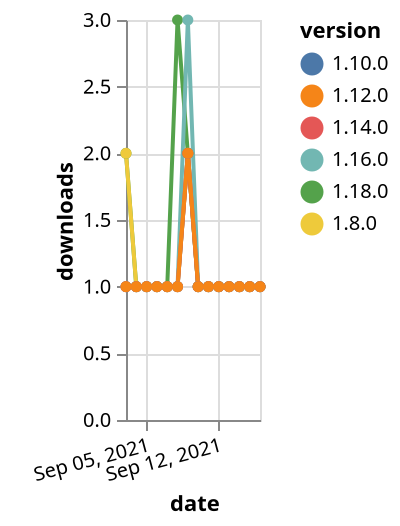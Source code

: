 {"$schema": "https://vega.github.io/schema/vega-lite/v5.json", "description": "A simple bar chart with embedded data.", "data": {"values": [{"date": "2021-09-03", "total": 120, "delta": 2, "version": "1.18.0"}, {"date": "2021-09-04", "total": 121, "delta": 1, "version": "1.18.0"}, {"date": "2021-09-05", "total": 122, "delta": 1, "version": "1.18.0"}, {"date": "2021-09-06", "total": 123, "delta": 1, "version": "1.18.0"}, {"date": "2021-09-07", "total": 124, "delta": 1, "version": "1.18.0"}, {"date": "2021-09-08", "total": 127, "delta": 3, "version": "1.18.0"}, {"date": "2021-09-09", "total": 129, "delta": 2, "version": "1.18.0"}, {"date": "2021-09-10", "total": 130, "delta": 1, "version": "1.18.0"}, {"date": "2021-09-11", "total": 131, "delta": 1, "version": "1.18.0"}, {"date": "2021-09-12", "total": 132, "delta": 1, "version": "1.18.0"}, {"date": "2021-09-13", "total": 133, "delta": 1, "version": "1.18.0"}, {"date": "2021-09-14", "total": 134, "delta": 1, "version": "1.18.0"}, {"date": "2021-09-15", "total": 135, "delta": 1, "version": "1.18.0"}, {"date": "2021-09-16", "total": 136, "delta": 1, "version": "1.18.0"}, {"date": "2021-09-03", "total": 220, "delta": 2, "version": "1.8.0"}, {"date": "2021-09-04", "total": 221, "delta": 1, "version": "1.8.0"}, {"date": "2021-09-05", "total": 222, "delta": 1, "version": "1.8.0"}, {"date": "2021-09-06", "total": 223, "delta": 1, "version": "1.8.0"}, {"date": "2021-09-07", "total": 224, "delta": 1, "version": "1.8.0"}, {"date": "2021-09-08", "total": 225, "delta": 1, "version": "1.8.0"}, {"date": "2021-09-09", "total": 227, "delta": 2, "version": "1.8.0"}, {"date": "2021-09-10", "total": 228, "delta": 1, "version": "1.8.0"}, {"date": "2021-09-11", "total": 229, "delta": 1, "version": "1.8.0"}, {"date": "2021-09-12", "total": 230, "delta": 1, "version": "1.8.0"}, {"date": "2021-09-13", "total": 231, "delta": 1, "version": "1.8.0"}, {"date": "2021-09-14", "total": 232, "delta": 1, "version": "1.8.0"}, {"date": "2021-09-15", "total": 233, "delta": 1, "version": "1.8.0"}, {"date": "2021-09-16", "total": 234, "delta": 1, "version": "1.8.0"}, {"date": "2021-09-03", "total": 175, "delta": 1, "version": "1.10.0"}, {"date": "2021-09-04", "total": 176, "delta": 1, "version": "1.10.0"}, {"date": "2021-09-05", "total": 177, "delta": 1, "version": "1.10.0"}, {"date": "2021-09-06", "total": 178, "delta": 1, "version": "1.10.0"}, {"date": "2021-09-07", "total": 179, "delta": 1, "version": "1.10.0"}, {"date": "2021-09-08", "total": 180, "delta": 1, "version": "1.10.0"}, {"date": "2021-09-09", "total": 182, "delta": 2, "version": "1.10.0"}, {"date": "2021-09-10", "total": 183, "delta": 1, "version": "1.10.0"}, {"date": "2021-09-11", "total": 184, "delta": 1, "version": "1.10.0"}, {"date": "2021-09-12", "total": 185, "delta": 1, "version": "1.10.0"}, {"date": "2021-09-13", "total": 186, "delta": 1, "version": "1.10.0"}, {"date": "2021-09-14", "total": 187, "delta": 1, "version": "1.10.0"}, {"date": "2021-09-15", "total": 188, "delta": 1, "version": "1.10.0"}, {"date": "2021-09-16", "total": 189, "delta": 1, "version": "1.10.0"}, {"date": "2021-09-03", "total": 166, "delta": 1, "version": "1.16.0"}, {"date": "2021-09-04", "total": 167, "delta": 1, "version": "1.16.0"}, {"date": "2021-09-05", "total": 168, "delta": 1, "version": "1.16.0"}, {"date": "2021-09-06", "total": 169, "delta": 1, "version": "1.16.0"}, {"date": "2021-09-07", "total": 170, "delta": 1, "version": "1.16.0"}, {"date": "2021-09-08", "total": 171, "delta": 1, "version": "1.16.0"}, {"date": "2021-09-09", "total": 174, "delta": 3, "version": "1.16.0"}, {"date": "2021-09-10", "total": 175, "delta": 1, "version": "1.16.0"}, {"date": "2021-09-11", "total": 176, "delta": 1, "version": "1.16.0"}, {"date": "2021-09-12", "total": 177, "delta": 1, "version": "1.16.0"}, {"date": "2021-09-13", "total": 178, "delta": 1, "version": "1.16.0"}, {"date": "2021-09-14", "total": 179, "delta": 1, "version": "1.16.0"}, {"date": "2021-09-15", "total": 180, "delta": 1, "version": "1.16.0"}, {"date": "2021-09-16", "total": 181, "delta": 1, "version": "1.16.0"}, {"date": "2021-09-03", "total": 143, "delta": 1, "version": "1.14.0"}, {"date": "2021-09-04", "total": 144, "delta": 1, "version": "1.14.0"}, {"date": "2021-09-05", "total": 145, "delta": 1, "version": "1.14.0"}, {"date": "2021-09-06", "total": 146, "delta": 1, "version": "1.14.0"}, {"date": "2021-09-07", "total": 147, "delta": 1, "version": "1.14.0"}, {"date": "2021-09-08", "total": 148, "delta": 1, "version": "1.14.0"}, {"date": "2021-09-09", "total": 150, "delta": 2, "version": "1.14.0"}, {"date": "2021-09-10", "total": 151, "delta": 1, "version": "1.14.0"}, {"date": "2021-09-11", "total": 152, "delta": 1, "version": "1.14.0"}, {"date": "2021-09-12", "total": 153, "delta": 1, "version": "1.14.0"}, {"date": "2021-09-13", "total": 154, "delta": 1, "version": "1.14.0"}, {"date": "2021-09-14", "total": 155, "delta": 1, "version": "1.14.0"}, {"date": "2021-09-15", "total": 156, "delta": 1, "version": "1.14.0"}, {"date": "2021-09-16", "total": 157, "delta": 1, "version": "1.14.0"}, {"date": "2021-09-03", "total": 180, "delta": 1, "version": "1.12.0"}, {"date": "2021-09-04", "total": 181, "delta": 1, "version": "1.12.0"}, {"date": "2021-09-05", "total": 182, "delta": 1, "version": "1.12.0"}, {"date": "2021-09-06", "total": 183, "delta": 1, "version": "1.12.0"}, {"date": "2021-09-07", "total": 184, "delta": 1, "version": "1.12.0"}, {"date": "2021-09-08", "total": 185, "delta": 1, "version": "1.12.0"}, {"date": "2021-09-09", "total": 187, "delta": 2, "version": "1.12.0"}, {"date": "2021-09-10", "total": 188, "delta": 1, "version": "1.12.0"}, {"date": "2021-09-11", "total": 189, "delta": 1, "version": "1.12.0"}, {"date": "2021-09-12", "total": 190, "delta": 1, "version": "1.12.0"}, {"date": "2021-09-13", "total": 191, "delta": 1, "version": "1.12.0"}, {"date": "2021-09-14", "total": 192, "delta": 1, "version": "1.12.0"}, {"date": "2021-09-15", "total": 193, "delta": 1, "version": "1.12.0"}, {"date": "2021-09-16", "total": 194, "delta": 1, "version": "1.12.0"}]}, "width": "container", "mark": {"type": "line", "point": {"filled": true}}, "encoding": {"x": {"field": "date", "type": "temporal", "timeUnit": "yearmonthdate", "title": "date", "axis": {"labelAngle": -15}}, "y": {"field": "delta", "type": "quantitative", "title": "downloads"}, "color": {"field": "version", "type": "nominal"}, "tooltip": {"field": "delta"}}}